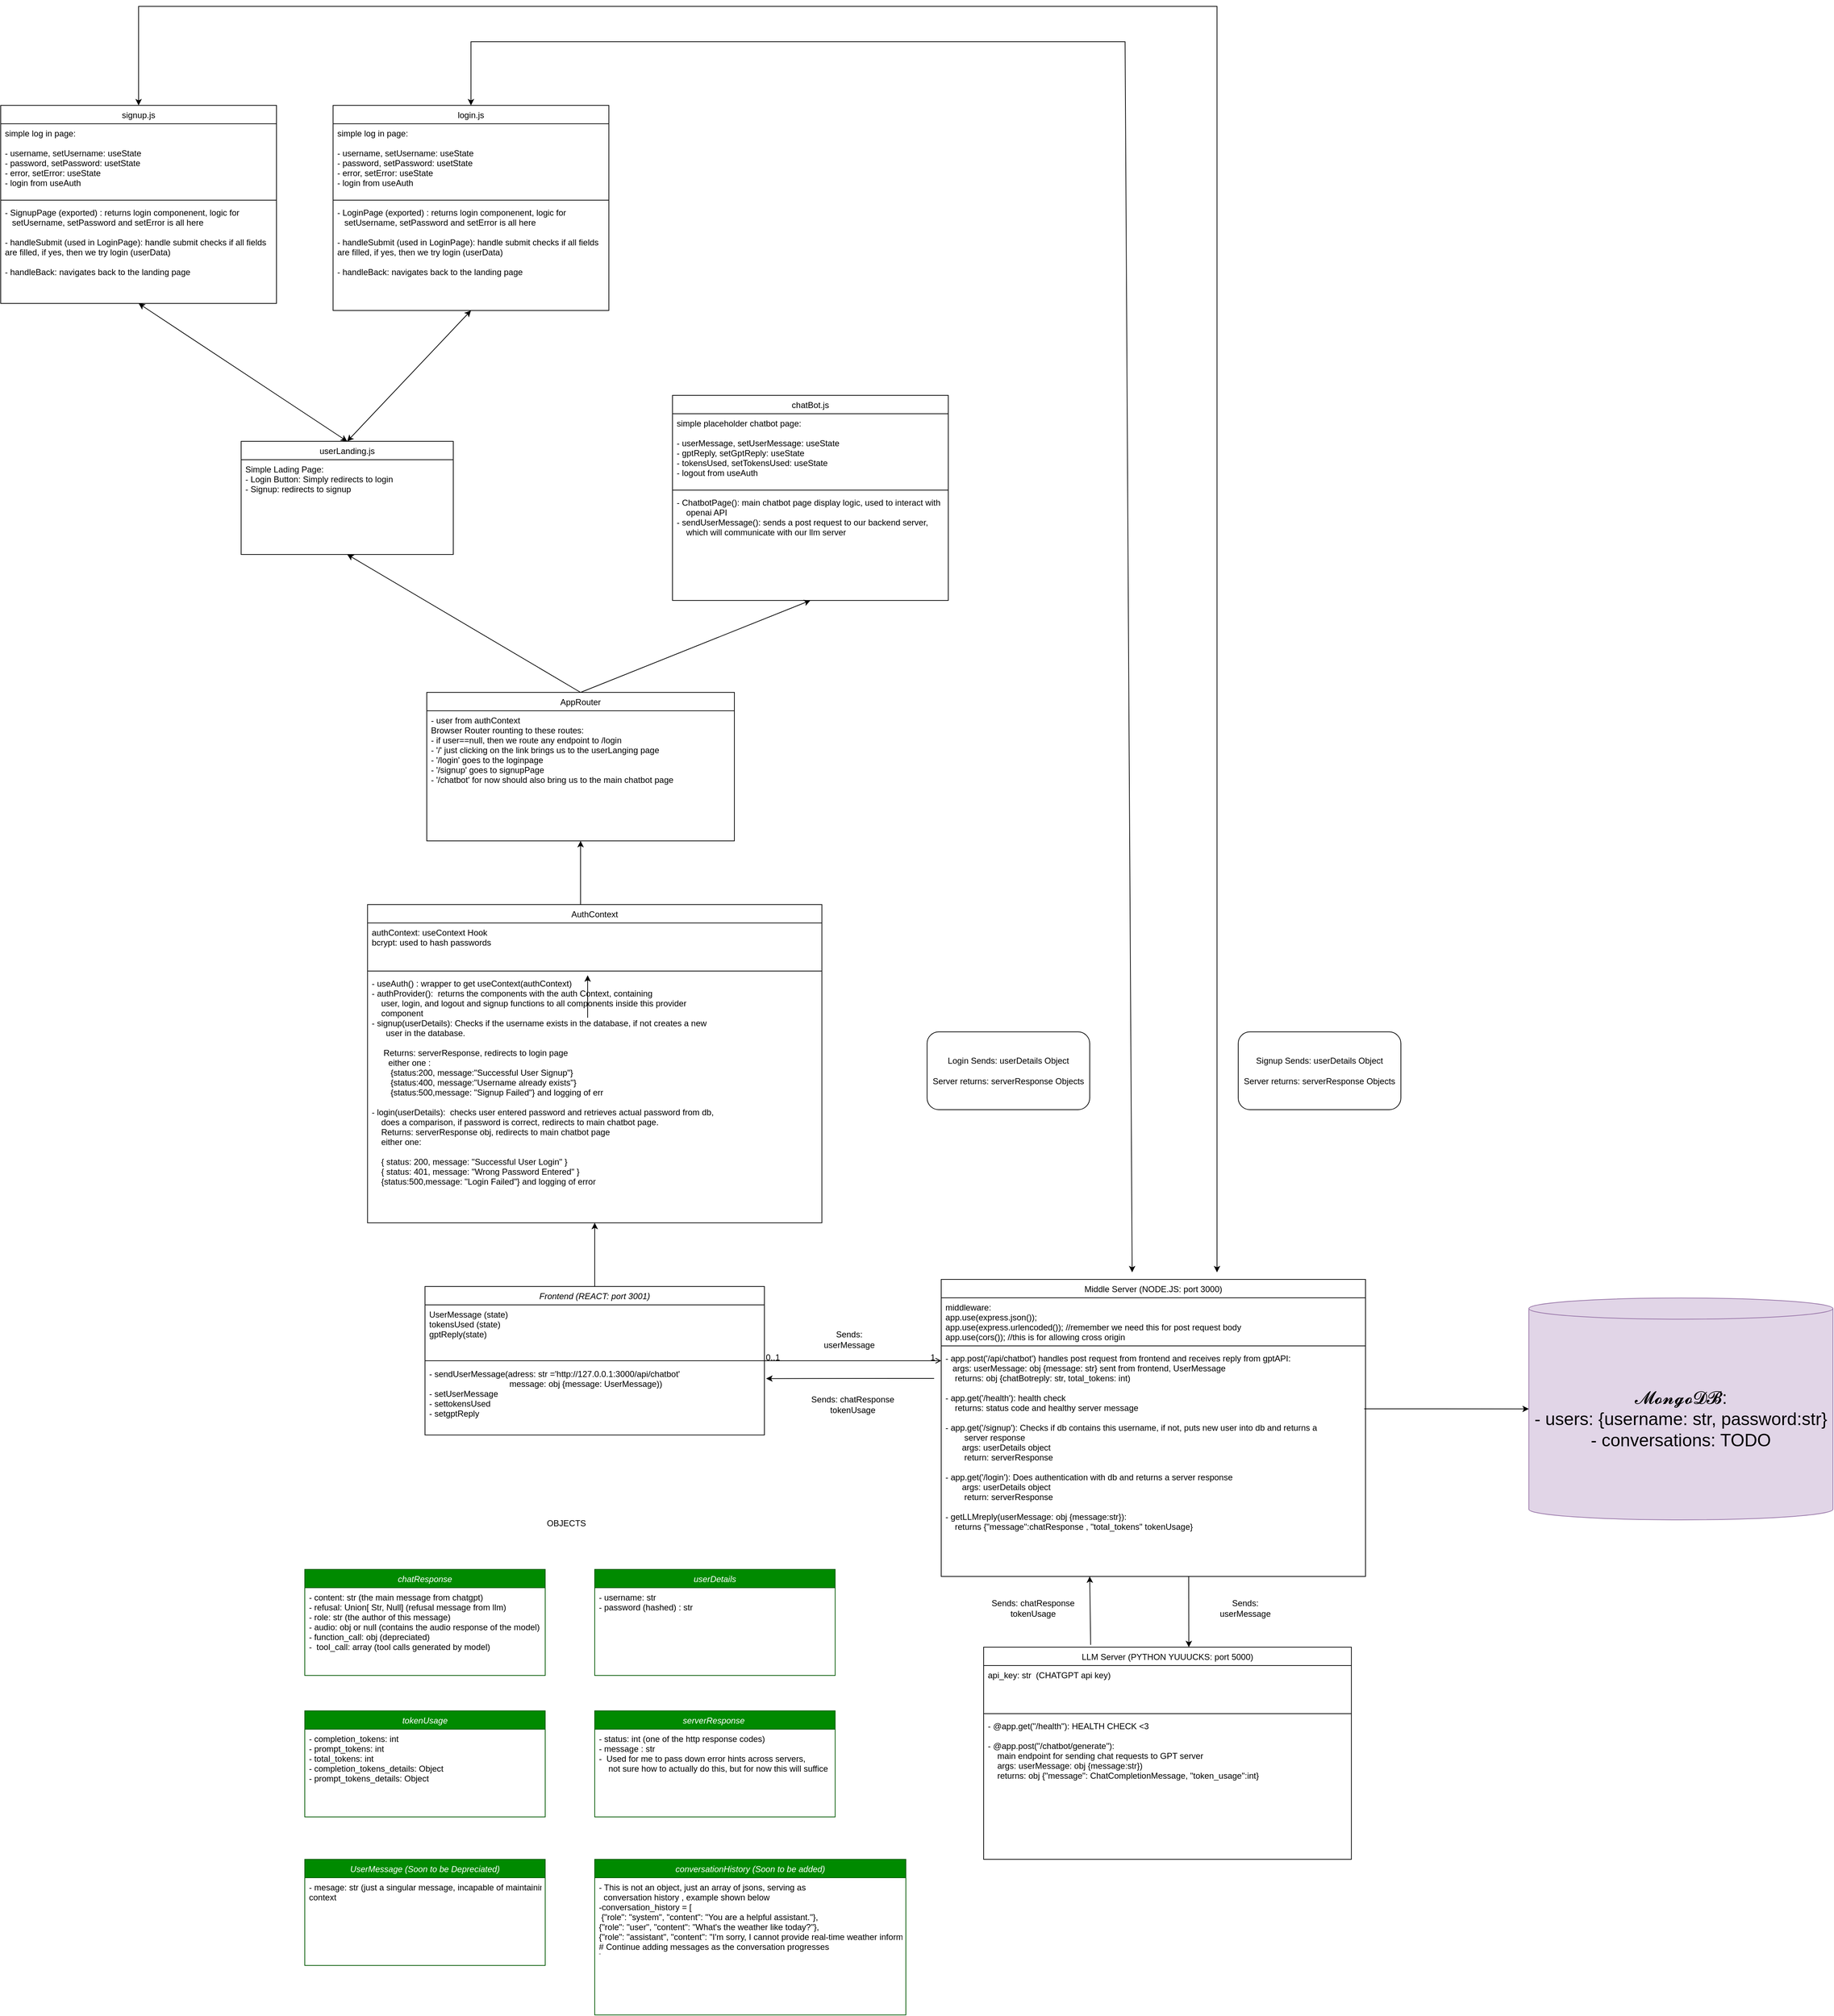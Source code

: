 <mxfile version="26.0.1">
  <diagram id="C5RBs43oDa-KdzZeNtuy" name="Page-1">
    <mxGraphModel dx="1623" dy="2864" grid="1" gridSize="10" guides="1" tooltips="1" connect="1" arrows="1" fold="1" page="1" pageScale="1" pageWidth="827" pageHeight="1169" math="0" shadow="0">
      <root>
        <mxCell id="WIyWlLk6GJQsqaUBKTNV-0" />
        <mxCell id="WIyWlLk6GJQsqaUBKTNV-1" parent="WIyWlLk6GJQsqaUBKTNV-0" />
        <mxCell id="zkfFHV4jXpPFQw0GAbJ--0" value="Frontend (REACT: port 3001)" style="swimlane;fontStyle=2;align=center;verticalAlign=top;childLayout=stackLayout;horizontal=1;startSize=26;horizontalStack=0;resizeParent=1;resizeLast=0;collapsible=1;marginBottom=0;rounded=0;shadow=0;strokeWidth=1;" parent="WIyWlLk6GJQsqaUBKTNV-1" vertex="1">
          <mxGeometry x="60" y="80" width="480" height="210" as="geometry">
            <mxRectangle x="230" y="140" width="160" height="26" as="alternateBounds" />
          </mxGeometry>
        </mxCell>
        <mxCell id="zkfFHV4jXpPFQw0GAbJ--1" value="UserMessage (state)&#xa;tokensUsed (state)&#xa;gptReply(state)&#xa;&#xa;" style="text;align=left;verticalAlign=top;spacingLeft=4;spacingRight=4;overflow=hidden;rotatable=0;points=[[0,0.5],[1,0.5]];portConstraint=eastwest;" parent="zkfFHV4jXpPFQw0GAbJ--0" vertex="1">
          <mxGeometry y="26" width="480" height="74" as="geometry" />
        </mxCell>
        <mxCell id="zkfFHV4jXpPFQw0GAbJ--4" value="" style="line;html=1;strokeWidth=1;align=left;verticalAlign=middle;spacingTop=-1;spacingLeft=3;spacingRight=3;rotatable=0;labelPosition=right;points=[];portConstraint=eastwest;" parent="zkfFHV4jXpPFQw0GAbJ--0" vertex="1">
          <mxGeometry y="100" width="480" height="10" as="geometry" />
        </mxCell>
        <mxCell id="zkfFHV4jXpPFQw0GAbJ--5" value="- sendUserMessage(adress: str =&#39;http://127.0.0.1:3000/api/chatbot&#39;    &#xa;                                  message: obj {message: UserMessage))&#xa;- setUserMessage&#xa;- settokensUsed&#xa;- setgptReply" style="text;align=left;verticalAlign=top;spacingLeft=4;spacingRight=4;overflow=hidden;rotatable=0;points=[[0,0.5],[1,0.5]];portConstraint=eastwest;" parent="zkfFHV4jXpPFQw0GAbJ--0" vertex="1">
          <mxGeometry y="110" width="480" height="100" as="geometry" />
        </mxCell>
        <mxCell id="zkfFHV4jXpPFQw0GAbJ--17" value="Middle Server (NODE.JS: port 3000)" style="swimlane;fontStyle=0;align=center;verticalAlign=top;childLayout=stackLayout;horizontal=1;startSize=26;horizontalStack=0;resizeParent=1;resizeLast=0;collapsible=1;marginBottom=0;rounded=0;shadow=0;strokeWidth=1;" parent="WIyWlLk6GJQsqaUBKTNV-1" vertex="1">
          <mxGeometry x="790" y="70" width="600" height="420" as="geometry">
            <mxRectangle x="550" y="140" width="160" height="26" as="alternateBounds" />
          </mxGeometry>
        </mxCell>
        <mxCell id="zkfFHV4jXpPFQw0GAbJ--18" value="middleware:&#xa;app.use(express.json());&#xa;app.use(express.urlencoded()); //remember we need this for post request body&#xa;app.use(cors()); //this is for allowing cross origin" style="text;align=left;verticalAlign=top;spacingLeft=4;spacingRight=4;overflow=hidden;rotatable=0;points=[[0,0.5],[1,0.5]];portConstraint=eastwest;" parent="zkfFHV4jXpPFQw0GAbJ--17" vertex="1">
          <mxGeometry y="26" width="600" height="64" as="geometry" />
        </mxCell>
        <mxCell id="zkfFHV4jXpPFQw0GAbJ--23" value="" style="line;html=1;strokeWidth=1;align=left;verticalAlign=middle;spacingTop=-1;spacingLeft=3;spacingRight=3;rotatable=0;labelPosition=right;points=[];portConstraint=eastwest;" parent="zkfFHV4jXpPFQw0GAbJ--17" vertex="1">
          <mxGeometry y="90" width="600" height="8" as="geometry" />
        </mxCell>
        <mxCell id="zkfFHV4jXpPFQw0GAbJ--24" value="- app.post(&#39;/api/chatbot&#39;) handles post request from frontend and receives reply from gptAPI:&#xa;   args: userMessage: obj {message: str} sent from frontend, UserMessage&#xa;    returns: obj {chatBotreply: str, total_tokens: int)&#xa;&#xa;- app.get(&#39;/health&#39;): health check&#xa;    returns: status code and healthy server message&#xa;&#xa;- app.get(&#39;/signup&#39;): Checks if db contains this username, if not, puts new user into db and returns a&#xa;        server response&#xa;       args: userDetails object&#xa;        return: serverResponse&#xa;&#xa;- app.get(&#39;/login&#39;): Does authentication with db and returns a server response&#xa;       args: userDetails object&#xa;        return: serverResponse&#xa;&#xa;- getLLMreply(userMessage: obj {message:str}):&#xa;    returns {&quot;message&quot;:chatResponse , &quot;total_tokens&quot; tokenUsage}&#xa;&#xa;&#xa;&#xa;&#xa;  &#xa;" style="text;align=left;verticalAlign=top;spacingLeft=4;spacingRight=4;overflow=hidden;rotatable=0;points=[[0,0.5],[1,0.5]];portConstraint=eastwest;" parent="zkfFHV4jXpPFQw0GAbJ--17" vertex="1">
          <mxGeometry y="98" width="600" height="322" as="geometry" />
        </mxCell>
        <mxCell id="zkfFHV4jXpPFQw0GAbJ--26" value="" style="endArrow=open;shadow=0;strokeWidth=1;rounded=0;curved=0;endFill=1;edgeStyle=elbowEdgeStyle;elbow=vertical;" parent="WIyWlLk6GJQsqaUBKTNV-1" source="zkfFHV4jXpPFQw0GAbJ--0" target="zkfFHV4jXpPFQw0GAbJ--17" edge="1">
          <mxGeometry x="0.5" y="41" relative="1" as="geometry">
            <mxPoint x="380" y="192" as="sourcePoint" />
            <mxPoint x="540" y="192" as="targetPoint" />
            <mxPoint x="-40" y="32" as="offset" />
          </mxGeometry>
        </mxCell>
        <mxCell id="zkfFHV4jXpPFQw0GAbJ--27" value="0..1" style="resizable=0;align=left;verticalAlign=bottom;labelBackgroundColor=none;fontSize=12;" parent="zkfFHV4jXpPFQw0GAbJ--26" connectable="0" vertex="1">
          <mxGeometry x="-1" relative="1" as="geometry">
            <mxPoint y="4" as="offset" />
          </mxGeometry>
        </mxCell>
        <mxCell id="zkfFHV4jXpPFQw0GAbJ--28" value="1" style="resizable=0;align=right;verticalAlign=bottom;labelBackgroundColor=none;fontSize=12;" parent="zkfFHV4jXpPFQw0GAbJ--26" connectable="0" vertex="1">
          <mxGeometry x="1" relative="1" as="geometry">
            <mxPoint x="-7" y="4" as="offset" />
          </mxGeometry>
        </mxCell>
        <mxCell id="Vb_wrgWzcp97lIyzkwiP-1" value="LLM Server (PYTHON YUUUCKS: port 5000)" style="swimlane;fontStyle=0;align=center;verticalAlign=top;childLayout=stackLayout;horizontal=1;startSize=26;horizontalStack=0;resizeParent=1;resizeLast=0;collapsible=1;marginBottom=0;rounded=0;shadow=0;strokeWidth=1;" parent="WIyWlLk6GJQsqaUBKTNV-1" vertex="1">
          <mxGeometry x="850" y="590" width="520" height="300" as="geometry">
            <mxRectangle x="550" y="140" width="160" height="26" as="alternateBounds" />
          </mxGeometry>
        </mxCell>
        <mxCell id="Vb_wrgWzcp97lIyzkwiP-2" value="api_key: str  (CHATGPT api key)" style="text;align=left;verticalAlign=top;spacingLeft=4;spacingRight=4;overflow=hidden;rotatable=0;points=[[0,0.5],[1,0.5]];portConstraint=eastwest;" parent="Vb_wrgWzcp97lIyzkwiP-1" vertex="1">
          <mxGeometry y="26" width="520" height="64" as="geometry" />
        </mxCell>
        <mxCell id="Vb_wrgWzcp97lIyzkwiP-3" value="" style="line;html=1;strokeWidth=1;align=left;verticalAlign=middle;spacingTop=-1;spacingLeft=3;spacingRight=3;rotatable=0;labelPosition=right;points=[];portConstraint=eastwest;" parent="Vb_wrgWzcp97lIyzkwiP-1" vertex="1">
          <mxGeometry y="90" width="520" height="8" as="geometry" />
        </mxCell>
        <mxCell id="Vb_wrgWzcp97lIyzkwiP-4" value="- @app.get(&quot;/health&quot;): HEALTH CHECK &lt;3&#xa;&#xa;- @app.post(&quot;/chatbot/generate&quot;):&#xa;    main endpoint for sending chat requests to GPT server&#xa;    args: userMessage: obj {message:str})&#xa;    returns: obj {&quot;message&quot;: ChatCompletionMessage, &quot;token_usage&quot;:int}    &#xa;&#xa;&#xa;&#xa;&#xa;&#xa;  &#xa;" style="text;align=left;verticalAlign=top;spacingLeft=4;spacingRight=4;overflow=hidden;rotatable=0;points=[[0,0.5],[1,0.5]];portConstraint=eastwest;" parent="Vb_wrgWzcp97lIyzkwiP-1" vertex="1">
          <mxGeometry y="98" width="520" height="172" as="geometry" />
        </mxCell>
        <mxCell id="Vb_wrgWzcp97lIyzkwiP-9" value="Sends: userMessage" style="text;html=1;align=center;verticalAlign=middle;whiteSpace=wrap;rounded=0;" parent="WIyWlLk6GJQsqaUBKTNV-1" vertex="1">
          <mxGeometry x="1190" y="520" width="60" height="30" as="geometry" />
        </mxCell>
        <mxCell id="Vb_wrgWzcp97lIyzkwiP-12" value="Sends: userMessage" style="text;html=1;align=center;verticalAlign=middle;whiteSpace=wrap;rounded=0;" parent="WIyWlLk6GJQsqaUBKTNV-1" vertex="1">
          <mxGeometry x="630" y="140" width="60" height="30" as="geometry" />
        </mxCell>
        <mxCell id="Vb_wrgWzcp97lIyzkwiP-13" value="" style="endArrow=classic;html=1;rounded=0;entryX=0.558;entryY=0;entryDx=0;entryDy=0;entryPerimeter=0;" parent="WIyWlLk6GJQsqaUBKTNV-1" target="Vb_wrgWzcp97lIyzkwiP-1" edge="1">
          <mxGeometry width="50" height="50" relative="1" as="geometry">
            <mxPoint x="1140" y="490" as="sourcePoint" />
            <mxPoint x="1100" y="450" as="targetPoint" />
          </mxGeometry>
        </mxCell>
        <mxCell id="Vb_wrgWzcp97lIyzkwiP-19" value="" style="endArrow=classic;html=1;rounded=0;entryX=1.005;entryY=0.202;entryDx=0;entryDy=0;entryPerimeter=0;" parent="WIyWlLk6GJQsqaUBKTNV-1" target="zkfFHV4jXpPFQw0GAbJ--5" edge="1">
          <mxGeometry width="50" height="50" relative="1" as="geometry">
            <mxPoint x="780" y="210" as="sourcePoint" />
            <mxPoint x="730" y="350" as="targetPoint" />
          </mxGeometry>
        </mxCell>
        <mxCell id="Vb_wrgWzcp97lIyzkwiP-20" value="Sends: chatResponse&lt;div&gt;tokenUsage&lt;/div&gt;" style="text;html=1;align=center;verticalAlign=middle;whiteSpace=wrap;rounded=0;" parent="WIyWlLk6GJQsqaUBKTNV-1" vertex="1">
          <mxGeometry x="595" y="232" width="140" height="30" as="geometry" />
        </mxCell>
        <mxCell id="Vb_wrgWzcp97lIyzkwiP-21" value="Sends: chatResponse&lt;div&gt;tokenUsage&lt;/div&gt;" style="text;html=1;align=center;verticalAlign=middle;whiteSpace=wrap;rounded=0;" parent="WIyWlLk6GJQsqaUBKTNV-1" vertex="1">
          <mxGeometry x="850" y="520" width="140" height="30" as="geometry" />
        </mxCell>
        <mxCell id="Vb_wrgWzcp97lIyzkwiP-26" value="chatResponse" style="swimlane;fontStyle=2;align=center;verticalAlign=top;childLayout=stackLayout;horizontal=1;startSize=26;horizontalStack=0;resizeParent=1;resizeLast=0;collapsible=1;marginBottom=0;rounded=0;shadow=0;strokeWidth=1;fillColor=#008a00;strokeColor=#005700;fontColor=#ffffff;" parent="WIyWlLk6GJQsqaUBKTNV-1" vertex="1">
          <mxGeometry x="-110" y="480" width="340" height="150" as="geometry">
            <mxRectangle x="230" y="140" width="160" height="26" as="alternateBounds" />
          </mxGeometry>
        </mxCell>
        <mxCell id="Vb_wrgWzcp97lIyzkwiP-27" value="- content: str (the main message from chatgpt)&#xa;- refusal: Union[ Str, Null] (refusal message from llm)&#xa;- role: str (the author of this message)&#xa;- audio: obj or null (contains the audio response of the model)&#xa;- function_call: obj (depreciated)&#xa;-  tool_call: array (tool calls generated by model)&#xa;" style="text;align=left;verticalAlign=top;spacingLeft=4;spacingRight=4;overflow=hidden;rotatable=0;points=[[0,0.5],[1,0.5]];portConstraint=eastwest;" parent="Vb_wrgWzcp97lIyzkwiP-26" vertex="1">
          <mxGeometry y="26" width="340" height="104" as="geometry" />
        </mxCell>
        <mxCell id="Vb_wrgWzcp97lIyzkwiP-31" value="tokenUsage" style="swimlane;fontStyle=2;align=center;verticalAlign=top;childLayout=stackLayout;horizontal=1;startSize=26;horizontalStack=0;resizeParent=1;resizeLast=0;collapsible=1;marginBottom=0;rounded=0;shadow=0;strokeWidth=1;fillColor=#008a00;fontColor=#ffffff;strokeColor=#005700;" parent="WIyWlLk6GJQsqaUBKTNV-1" vertex="1">
          <mxGeometry x="-110" y="680" width="340" height="150" as="geometry">
            <mxRectangle x="230" y="140" width="160" height="26" as="alternateBounds" />
          </mxGeometry>
        </mxCell>
        <mxCell id="Vb_wrgWzcp97lIyzkwiP-32" value="- completion_tokens: int&#xa;- prompt_tokens: int &#xa;- total_tokens: int &#xa;- completion_tokens_details: Object &#xa;- prompt_tokens_details: Object" style="text;align=left;verticalAlign=top;spacingLeft=4;spacingRight=4;overflow=hidden;rotatable=0;points=[[0,0.5],[1,0.5]];portConstraint=eastwest;" parent="Vb_wrgWzcp97lIyzkwiP-31" vertex="1">
          <mxGeometry y="26" width="340" height="104" as="geometry" />
        </mxCell>
        <mxCell id="fBdvFAAga73wvy6smDbQ-0" value="AuthContext" style="swimlane;fontStyle=0;align=center;verticalAlign=top;childLayout=stackLayout;horizontal=1;startSize=26;horizontalStack=0;resizeParent=1;resizeLast=0;collapsible=1;marginBottom=0;rounded=0;shadow=0;strokeWidth=1;" vertex="1" parent="WIyWlLk6GJQsqaUBKTNV-1">
          <mxGeometry x="-21.25" y="-460" width="642.5" height="450" as="geometry">
            <mxRectangle x="550" y="140" width="160" height="26" as="alternateBounds" />
          </mxGeometry>
        </mxCell>
        <mxCell id="fBdvFAAga73wvy6smDbQ-1" value="authContext: useContext Hook&#xa;bcrypt: used to hash passwords " style="text;align=left;verticalAlign=top;spacingLeft=4;spacingRight=4;overflow=hidden;rotatable=0;points=[[0,0.5],[1,0.5]];portConstraint=eastwest;" vertex="1" parent="fBdvFAAga73wvy6smDbQ-0">
          <mxGeometry y="26" width="642.5" height="64" as="geometry" />
        </mxCell>
        <mxCell id="fBdvFAAga73wvy6smDbQ-2" value="" style="line;html=1;strokeWidth=1;align=left;verticalAlign=middle;spacingTop=-1;spacingLeft=3;spacingRight=3;rotatable=0;labelPosition=right;points=[];portConstraint=eastwest;" vertex="1" parent="fBdvFAAga73wvy6smDbQ-0">
          <mxGeometry y="90" width="642.5" height="8" as="geometry" />
        </mxCell>
        <mxCell id="fBdvFAAga73wvy6smDbQ-3" value="- useAuth() : wrapper to get useContext(authContext)&#xa;- authProvider():  returns the components with the auth Context, containing&#xa;    user, login, and logout and signup functions to all components inside this provider &#xa;    component&#xa;- signup(userDetails): Checks if the username exists in the database, if not creates a new &#xa;      user in the database.&#xa;&#xa;     Returns: serverResponse, redirects to login page&#xa;       either one :&#xa;        {status:200, message:&quot;Successful User Signup&quot;}&#xa;        {status:400, message:&quot;Username already exists&quot;}&#xa;        {status:500,message: &quot;Signup Failed&quot;} and logging of err&#xa;&#xa;- login(userDetails):  checks user entered password and retrieves actual password from db, &#xa;    does a comparison, if password is correct, redirects to main chatbot page.&#xa;    Returns: serverResponse obj, redirects to main chatbot page&#xa;    either one:&#xa;&#xa;    { status: 200, message: &quot;Successful User Login&quot; }&#xa;      { status: 401, message: &quot;Wrong Password Entered&quot; }&#xa;      {status:500,message: &quot;Login Failed&quot;} and logging of error&#xa;&#xa;&#xa;" style="text;align=left;verticalAlign=top;spacingLeft=4;spacingRight=4;overflow=hidden;rotatable=0;points=[[0,0.5],[1,0.5]];portConstraint=eastwest;" vertex="1" parent="fBdvFAAga73wvy6smDbQ-0">
          <mxGeometry y="98" width="642.5" height="352" as="geometry" />
        </mxCell>
        <mxCell id="fBdvFAAga73wvy6smDbQ-4" value="AppRouter" style="swimlane;fontStyle=0;align=center;verticalAlign=top;childLayout=stackLayout;horizontal=1;startSize=26;horizontalStack=0;resizeParent=1;resizeLast=0;collapsible=1;marginBottom=0;rounded=0;shadow=0;strokeWidth=1;" vertex="1" parent="WIyWlLk6GJQsqaUBKTNV-1">
          <mxGeometry x="62.5" y="-760" width="435" height="210" as="geometry">
            <mxRectangle x="550" y="140" width="160" height="26" as="alternateBounds" />
          </mxGeometry>
        </mxCell>
        <mxCell id="fBdvFAAga73wvy6smDbQ-5" value="- user from authContext&#xa;Browser Router rounting to these routes:&#xa;- if user==null, then we route any endpoint to /login&#xa;- &#39;/&#39; just clicking on the link brings us to the userLanging page&#xa;- &#39;/login&#39; goes to the loginpage&#xa;- &#39;/signup&#39; goes to signupPage&#xa;- &#39;/chatbot&#39; for now should also bring us to the main chatbot page&#xa;" style="text;align=left;verticalAlign=top;spacingLeft=4;spacingRight=4;overflow=hidden;rotatable=0;points=[[0,0.5],[1,0.5]];portConstraint=eastwest;" vertex="1" parent="fBdvFAAga73wvy6smDbQ-4">
          <mxGeometry y="26" width="435" height="184" as="geometry" />
        </mxCell>
        <mxCell id="fBdvFAAga73wvy6smDbQ-8" value="" style="endArrow=classic;html=1;rounded=0;entryX=0.5;entryY=1;entryDx=0;entryDy=0;exitX=0.5;exitY=0;exitDx=0;exitDy=0;" edge="1" parent="WIyWlLk6GJQsqaUBKTNV-1" source="zkfFHV4jXpPFQw0GAbJ--0" target="fBdvFAAga73wvy6smDbQ-0">
          <mxGeometry width="50" height="50" relative="1" as="geometry">
            <mxPoint x="550" y="-200" as="sourcePoint" />
            <mxPoint x="600" y="-250" as="targetPoint" />
          </mxGeometry>
        </mxCell>
        <mxCell id="fBdvFAAga73wvy6smDbQ-11" value="login.js" style="swimlane;fontStyle=0;align=center;verticalAlign=top;childLayout=stackLayout;horizontal=1;startSize=26;horizontalStack=0;resizeParent=1;resizeLast=0;collapsible=1;marginBottom=0;rounded=0;shadow=0;strokeWidth=1;" vertex="1" parent="WIyWlLk6GJQsqaUBKTNV-1">
          <mxGeometry x="-70" y="-1590" width="390" height="290" as="geometry">
            <mxRectangle x="550" y="140" width="160" height="26" as="alternateBounds" />
          </mxGeometry>
        </mxCell>
        <mxCell id="fBdvFAAga73wvy6smDbQ-13" value="simple log in page:&#xa;&#xa;- username, setUsername: useState&#xa;- password, setPassword: usetState&#xa;- error, setError: useState&#xa;- login from useAuth " style="text;align=left;verticalAlign=top;spacingLeft=4;spacingRight=4;overflow=hidden;rotatable=0;points=[[0,0.5],[1,0.5]];portConstraint=eastwest;" vertex="1" parent="fBdvFAAga73wvy6smDbQ-11">
          <mxGeometry y="26" width="390" height="104" as="geometry" />
        </mxCell>
        <mxCell id="fBdvFAAga73wvy6smDbQ-14" value="" style="line;html=1;strokeWidth=1;align=left;verticalAlign=middle;spacingTop=-1;spacingLeft=3;spacingRight=3;rotatable=0;labelPosition=right;points=[];portConstraint=eastwest;" vertex="1" parent="fBdvFAAga73wvy6smDbQ-11">
          <mxGeometry y="130" width="390" height="8" as="geometry" />
        </mxCell>
        <mxCell id="fBdvFAAga73wvy6smDbQ-15" value="- LoginPage (exported) : returns login componenent, logic for &#xa;   setUsername, setPassword and setError is all here&#xa;&#xa;- handleSubmit (used in LoginPage): handle submit checks if all fields &#xa;  are filled, if yes, then we try login (userData)&#xa;&#xa;- handleBack: navigates back to the landing page&#xa;&#xa;" style="text;align=left;verticalAlign=top;spacingLeft=4;spacingRight=4;overflow=hidden;rotatable=0;points=[[0,0.5],[1,0.5]];portConstraint=eastwest;" vertex="1" parent="fBdvFAAga73wvy6smDbQ-11">
          <mxGeometry y="138" width="390" height="138" as="geometry" />
        </mxCell>
        <mxCell id="fBdvFAAga73wvy6smDbQ-16" value="chatBot.js" style="swimlane;fontStyle=0;align=center;verticalAlign=top;childLayout=stackLayout;horizontal=1;startSize=26;horizontalStack=0;resizeParent=1;resizeLast=0;collapsible=1;marginBottom=0;rounded=0;shadow=0;strokeWidth=1;" vertex="1" parent="WIyWlLk6GJQsqaUBKTNV-1">
          <mxGeometry x="410" y="-1180" width="390" height="290" as="geometry">
            <mxRectangle x="550" y="140" width="160" height="26" as="alternateBounds" />
          </mxGeometry>
        </mxCell>
        <mxCell id="fBdvFAAga73wvy6smDbQ-18" value="simple placeholder chatbot page:&#xa;&#xa;- userMessage, setUserMessage: useState&#xa;- gptReply, setGptReply: useState&#xa;- tokensUsed, setTokensUsed: useState&#xa;- logout from useAuth " style="text;align=left;verticalAlign=top;spacingLeft=4;spacingRight=4;overflow=hidden;rotatable=0;points=[[0,0.5],[1,0.5]];portConstraint=eastwest;" vertex="1" parent="fBdvFAAga73wvy6smDbQ-16">
          <mxGeometry y="26" width="390" height="104" as="geometry" />
        </mxCell>
        <mxCell id="fBdvFAAga73wvy6smDbQ-19" value="" style="line;html=1;strokeWidth=1;align=left;verticalAlign=middle;spacingTop=-1;spacingLeft=3;spacingRight=3;rotatable=0;labelPosition=right;points=[];portConstraint=eastwest;" vertex="1" parent="fBdvFAAga73wvy6smDbQ-16">
          <mxGeometry y="130" width="390" height="8" as="geometry" />
        </mxCell>
        <mxCell id="fBdvFAAga73wvy6smDbQ-20" value="- ChatbotPage(): main chatbot page display logic, used to interact with &#xa;    openai API&#xa;- sendUserMessage(): sends a post request to our backend server, &#xa;    which will communicate with our llm server" style="text;align=left;verticalAlign=top;spacingLeft=4;spacingRight=4;overflow=hidden;rotatable=0;points=[[0,0.5],[1,0.5]];portConstraint=eastwest;" vertex="1" parent="fBdvFAAga73wvy6smDbQ-16">
          <mxGeometry y="138" width="390" height="146" as="geometry" />
        </mxCell>
        <mxCell id="fBdvFAAga73wvy6smDbQ-21" value="" style="endArrow=classic;html=1;rounded=0;entryX=0.5;entryY=1;entryDx=0;entryDy=0;exitX=0.5;exitY=0;exitDx=0;exitDy=0;" edge="1" parent="WIyWlLk6GJQsqaUBKTNV-1" source="fBdvFAAga73wvy6smDbQ-4" target="fBdvFAAga73wvy6smDbQ-16">
          <mxGeometry width="50" height="50" relative="1" as="geometry">
            <mxPoint x="715" y="-770" as="sourcePoint" />
            <mxPoint x="390.67" y="-900" as="targetPoint" />
          </mxGeometry>
        </mxCell>
        <mxCell id="fBdvFAAga73wvy6smDbQ-22" value="OBJECTS" style="text;html=1;align=center;verticalAlign=middle;whiteSpace=wrap;rounded=0;" vertex="1" parent="WIyWlLk6GJQsqaUBKTNV-1">
          <mxGeometry x="230" y="400" width="60" height="30" as="geometry" />
        </mxCell>
        <mxCell id="fBdvFAAga73wvy6smDbQ-23" value="userDetails" style="swimlane;fontStyle=2;align=center;verticalAlign=top;childLayout=stackLayout;horizontal=1;startSize=26;horizontalStack=0;resizeParent=1;resizeLast=0;collapsible=1;marginBottom=0;rounded=0;shadow=0;strokeWidth=1;fillColor=#008a00;fontColor=#ffffff;strokeColor=#005700;" vertex="1" parent="WIyWlLk6GJQsqaUBKTNV-1">
          <mxGeometry x="300" y="480" width="340" height="150" as="geometry">
            <mxRectangle x="230" y="140" width="160" height="26" as="alternateBounds" />
          </mxGeometry>
        </mxCell>
        <mxCell id="fBdvFAAga73wvy6smDbQ-24" value="- username: str&#xa;- password (hashed) : str " style="text;align=left;verticalAlign=top;spacingLeft=4;spacingRight=4;overflow=hidden;rotatable=0;points=[[0,0.5],[1,0.5]];portConstraint=eastwest;" vertex="1" parent="fBdvFAAga73wvy6smDbQ-23">
          <mxGeometry y="26" width="340" height="104" as="geometry" />
        </mxCell>
        <mxCell id="fBdvFAAga73wvy6smDbQ-25" value="signup.js" style="swimlane;fontStyle=0;align=center;verticalAlign=top;childLayout=stackLayout;horizontal=1;startSize=26;horizontalStack=0;resizeParent=1;resizeLast=0;collapsible=1;marginBottom=0;rounded=0;shadow=0;strokeWidth=1;" vertex="1" parent="WIyWlLk6GJQsqaUBKTNV-1">
          <mxGeometry x="-540" y="-1590" width="390" height="280" as="geometry">
            <mxRectangle x="550" y="140" width="160" height="26" as="alternateBounds" />
          </mxGeometry>
        </mxCell>
        <mxCell id="fBdvFAAga73wvy6smDbQ-27" value="simple log in page:&#xa;&#xa;- username, setUsername: useState&#xa;- password, setPassword: usetState&#xa;- error, setError: useState&#xa;- login from useAuth " style="text;align=left;verticalAlign=top;spacingLeft=4;spacingRight=4;overflow=hidden;rotatable=0;points=[[0,0.5],[1,0.5]];portConstraint=eastwest;" vertex="1" parent="fBdvFAAga73wvy6smDbQ-25">
          <mxGeometry y="26" width="390" height="104" as="geometry" />
        </mxCell>
        <mxCell id="fBdvFAAga73wvy6smDbQ-28" value="" style="line;html=1;strokeWidth=1;align=left;verticalAlign=middle;spacingTop=-1;spacingLeft=3;spacingRight=3;rotatable=0;labelPosition=right;points=[];portConstraint=eastwest;" vertex="1" parent="fBdvFAAga73wvy6smDbQ-25">
          <mxGeometry y="130" width="390" height="8" as="geometry" />
        </mxCell>
        <mxCell id="fBdvFAAga73wvy6smDbQ-29" value="- SignupPage (exported) : returns login componenent, logic for &#xa;   setUsername, setPassword and setError is all here&#xa;&#xa;- handleSubmit (used in LoginPage): handle submit checks if all fields &#xa;  are filled, if yes, then we try login (userData)&#xa;&#xa;- handleBack: navigates back to the landing page&#xa;&#xa;" style="text;align=left;verticalAlign=top;spacingLeft=4;spacingRight=4;overflow=hidden;rotatable=0;points=[[0,0.5],[1,0.5]];portConstraint=eastwest;" vertex="1" parent="fBdvFAAga73wvy6smDbQ-25">
          <mxGeometry y="138" width="390" height="138" as="geometry" />
        </mxCell>
        <mxCell id="fBdvFAAga73wvy6smDbQ-9" value="" style="endArrow=classic;html=1;rounded=0;" edge="1" parent="WIyWlLk6GJQsqaUBKTNV-1">
          <mxGeometry width="50" height="50" relative="1" as="geometry">
            <mxPoint x="290" y="-300" as="sourcePoint" />
            <mxPoint x="290" y="-360" as="targetPoint" />
          </mxGeometry>
        </mxCell>
        <mxCell id="fBdvFAAga73wvy6smDbQ-30" value="serverResponse " style="swimlane;fontStyle=2;align=center;verticalAlign=top;childLayout=stackLayout;horizontal=1;startSize=26;horizontalStack=0;resizeParent=1;resizeLast=0;collapsible=1;marginBottom=0;rounded=0;shadow=0;strokeWidth=1;fillColor=#008a00;fontColor=#ffffff;strokeColor=#005700;" vertex="1" parent="WIyWlLk6GJQsqaUBKTNV-1">
          <mxGeometry x="300" y="680" width="340" height="150" as="geometry">
            <mxRectangle x="230" y="140" width="160" height="26" as="alternateBounds" />
          </mxGeometry>
        </mxCell>
        <mxCell id="fBdvFAAga73wvy6smDbQ-31" value="- status: int (one of the http response codes)&#xa;- message : str &#xa;-  Used for me to pass down error hints across servers, &#xa;    not sure how to actually do this, but for now this will suffice&#xa;" style="text;align=left;verticalAlign=top;spacingLeft=4;spacingRight=4;overflow=hidden;rotatable=0;points=[[0,0.5],[1,0.5]];portConstraint=eastwest;" vertex="1" parent="fBdvFAAga73wvy6smDbQ-30">
          <mxGeometry y="26" width="340" height="104" as="geometry" />
        </mxCell>
        <mxCell id="fBdvFAAga73wvy6smDbQ-32" value="" style="endArrow=classic;html=1;rounded=0;exitX=0.5;exitY=0;exitDx=0;exitDy=0;entryX=0.5;entryY=1;entryDx=0;entryDy=0;" edge="1" parent="WIyWlLk6GJQsqaUBKTNV-1" source="fBdvFAAga73wvy6smDbQ-4" target="fBdvFAAga73wvy6smDbQ-35">
          <mxGeometry width="50" height="50" relative="1" as="geometry">
            <mxPoint x="4.33" y="-740" as="sourcePoint" />
            <mxPoint x="-40" y="-880" as="targetPoint" />
          </mxGeometry>
        </mxCell>
        <mxCell id="fBdvFAAga73wvy6smDbQ-33" value="" style="endArrow=classic;html=1;rounded=0;entryX=0.5;entryY=1;entryDx=0;entryDy=0;exitX=0.5;exitY=0;exitDx=0;exitDy=0;" edge="1" parent="WIyWlLk6GJQsqaUBKTNV-1">
          <mxGeometry width="50" height="50" relative="1" as="geometry">
            <mxPoint x="280" y="-460" as="sourcePoint" />
            <mxPoint x="280" y="-550" as="targetPoint" />
          </mxGeometry>
        </mxCell>
        <mxCell id="fBdvFAAga73wvy6smDbQ-35" value="userLanding.js" style="swimlane;fontStyle=0;align=center;verticalAlign=top;childLayout=stackLayout;horizontal=1;startSize=26;horizontalStack=0;resizeParent=1;resizeLast=0;collapsible=1;marginBottom=0;rounded=0;shadow=0;strokeWidth=1;" vertex="1" parent="WIyWlLk6GJQsqaUBKTNV-1">
          <mxGeometry x="-200" y="-1115" width="300" height="160" as="geometry">
            <mxRectangle x="550" y="140" width="160" height="26" as="alternateBounds" />
          </mxGeometry>
        </mxCell>
        <mxCell id="fBdvFAAga73wvy6smDbQ-36" value="Simple Lading Page:&#xa;- Login Button: Simply redirects to login&#xa;- Signup: redirects to signup" style="text;align=left;verticalAlign=top;spacingLeft=4;spacingRight=4;overflow=hidden;rotatable=0;points=[[0,0.5],[1,0.5]];portConstraint=eastwest;" vertex="1" parent="fBdvFAAga73wvy6smDbQ-35">
          <mxGeometry y="26" width="300" height="134" as="geometry" />
        </mxCell>
        <mxCell id="fBdvFAAga73wvy6smDbQ-39" value="" style="endArrow=classic;startArrow=classic;html=1;rounded=0;exitX=0.5;exitY=0;exitDx=0;exitDy=0;entryX=0.5;entryY=1;entryDx=0;entryDy=0;" edge="1" parent="WIyWlLk6GJQsqaUBKTNV-1" source="fBdvFAAga73wvy6smDbQ-35" target="fBdvFAAga73wvy6smDbQ-11">
          <mxGeometry width="50" height="50" relative="1" as="geometry">
            <mxPoint y="-1180" as="sourcePoint" />
            <mxPoint x="50" y="-1230" as="targetPoint" />
          </mxGeometry>
        </mxCell>
        <mxCell id="fBdvFAAga73wvy6smDbQ-40" value="" style="endArrow=classic;startArrow=classic;html=1;rounded=0;exitX=0.5;exitY=0;exitDx=0;exitDy=0;entryX=0.5;entryY=1;entryDx=0;entryDy=0;" edge="1" parent="WIyWlLk6GJQsqaUBKTNV-1" source="fBdvFAAga73wvy6smDbQ-35" target="fBdvFAAga73wvy6smDbQ-25">
          <mxGeometry width="50" height="50" relative="1" as="geometry">
            <mxPoint x="-270" y="-1095" as="sourcePoint" />
            <mxPoint x="-95" y="-1280" as="targetPoint" />
          </mxGeometry>
        </mxCell>
        <mxCell id="fBdvFAAga73wvy6smDbQ-41" value="" style="endArrow=classic;startArrow=classic;html=1;rounded=0;exitX=0.5;exitY=0;exitDx=0;exitDy=0;" edge="1" parent="WIyWlLk6GJQsqaUBKTNV-1" source="fBdvFAAga73wvy6smDbQ-25">
          <mxGeometry width="50" height="50" relative="1" as="geometry">
            <mxPoint x="-348" y="-1590" as="sourcePoint" />
            <mxPoint x="1180" y="60" as="targetPoint" />
            <Array as="points">
              <mxPoint x="-345" y="-1730" />
              <mxPoint x="1180" y="-1730" />
            </Array>
          </mxGeometry>
        </mxCell>
        <mxCell id="fBdvFAAga73wvy6smDbQ-42" value="" style="endArrow=classic;html=1;rounded=0;exitX=0.997;exitY=0.264;exitDx=0;exitDy=0;entryX=0;entryY=0.5;entryDx=0;entryDy=0;entryPerimeter=0;exitPerimeter=0;" edge="1" parent="WIyWlLk6GJQsqaUBKTNV-1" source="zkfFHV4jXpPFQw0GAbJ--24" target="fBdvFAAga73wvy6smDbQ-43">
          <mxGeometry width="50" height="50" relative="1" as="geometry">
            <mxPoint x="1430" y="210" as="sourcePoint" />
            <mxPoint x="1490" y="254" as="targetPoint" />
          </mxGeometry>
        </mxCell>
        <mxCell id="fBdvFAAga73wvy6smDbQ-43" value="&lt;font style=&quot;font-size: 25px;&quot;&gt;𝓜𝓸𝓷𝓰𝓸𝓓𝓑:&lt;/font&gt;&lt;div&gt;&lt;font style=&quot;font-size: 25px;&quot;&gt;- users: {username: str, password:str}&lt;/font&gt;&lt;/div&gt;&lt;div&gt;&lt;font style=&quot;font-size: 25px;&quot;&gt;- conversations: TODO&lt;/font&gt;&lt;/div&gt;" style="shape=cylinder3;whiteSpace=wrap;html=1;boundedLbl=1;backgroundOutline=1;size=15;align=center;fillColor=#e1d5e7;strokeColor=#9673a6;" vertex="1" parent="WIyWlLk6GJQsqaUBKTNV-1">
          <mxGeometry x="1621" y="96.25" width="430" height="313.75" as="geometry" />
        </mxCell>
        <mxCell id="fBdvFAAga73wvy6smDbQ-46" value="" style="endArrow=classic;startArrow=classic;html=1;rounded=0;exitX=0.5;exitY=0;exitDx=0;exitDy=0;" edge="1" parent="WIyWlLk6GJQsqaUBKTNV-1" source="fBdvFAAga73wvy6smDbQ-11">
          <mxGeometry width="50" height="50" relative="1" as="geometry">
            <mxPoint x="120" y="-1590" as="sourcePoint" />
            <mxPoint x="1060" y="60" as="targetPoint" />
            <Array as="points">
              <mxPoint x="125" y="-1680" />
              <mxPoint x="1050" y="-1680" />
            </Array>
          </mxGeometry>
        </mxCell>
        <mxCell id="fBdvFAAga73wvy6smDbQ-51" value="Login Sends: userDetails Object&lt;div&gt;&lt;br&gt;&lt;/div&gt;&lt;div&gt;Server returns: serverResponse Objects&lt;/div&gt;" style="rounded=1;whiteSpace=wrap;html=1;" vertex="1" parent="WIyWlLk6GJQsqaUBKTNV-1">
          <mxGeometry x="770" y="-280" width="230" height="110" as="geometry" />
        </mxCell>
        <mxCell id="fBdvFAAga73wvy6smDbQ-52" value="Signup Sends: userDetails Object&lt;div&gt;&lt;br&gt;&lt;/div&gt;&lt;div&gt;Server returns: serverResponse Objects&lt;/div&gt;" style="rounded=1;whiteSpace=wrap;html=1;" vertex="1" parent="WIyWlLk6GJQsqaUBKTNV-1">
          <mxGeometry x="1210" y="-280" width="230" height="110" as="geometry" />
        </mxCell>
        <mxCell id="fBdvFAAga73wvy6smDbQ-54" value="" style="endArrow=classic;html=1;rounded=0;exitX=0.291;exitY=-0.011;exitDx=0;exitDy=0;exitPerimeter=0;" edge="1" parent="WIyWlLk6GJQsqaUBKTNV-1" source="Vb_wrgWzcp97lIyzkwiP-1">
          <mxGeometry width="50" height="50" relative="1" as="geometry">
            <mxPoint x="1000" y="580" as="sourcePoint" />
            <mxPoint x="1000" y="490" as="targetPoint" />
          </mxGeometry>
        </mxCell>
        <mxCell id="fBdvFAAga73wvy6smDbQ-55" value="UserMessage (Soon to be Depreciated)" style="swimlane;fontStyle=2;align=center;verticalAlign=top;childLayout=stackLayout;horizontal=1;startSize=26;horizontalStack=0;resizeParent=1;resizeLast=0;collapsible=1;marginBottom=0;rounded=0;shadow=0;strokeWidth=1;fillColor=#008a00;strokeColor=#005700;fontColor=#ffffff;" vertex="1" parent="WIyWlLk6GJQsqaUBKTNV-1">
          <mxGeometry x="-110" y="890" width="340" height="150" as="geometry">
            <mxRectangle x="230" y="140" width="160" height="26" as="alternateBounds" />
          </mxGeometry>
        </mxCell>
        <mxCell id="fBdvFAAga73wvy6smDbQ-56" value="- mesage: str (just a singular message, incapable of maintaining&#xa;context" style="text;align=left;verticalAlign=top;spacingLeft=4;spacingRight=4;overflow=hidden;rotatable=0;points=[[0,0.5],[1,0.5]];portConstraint=eastwest;" vertex="1" parent="fBdvFAAga73wvy6smDbQ-55">
          <mxGeometry y="26" width="340" height="104" as="geometry" />
        </mxCell>
        <mxCell id="fBdvFAAga73wvy6smDbQ-57" value="conversationHistory (Soon to be added)" style="swimlane;fontStyle=2;align=center;verticalAlign=top;childLayout=stackLayout;horizontal=1;startSize=26;horizontalStack=0;resizeParent=1;resizeLast=0;collapsible=1;marginBottom=0;rounded=0;shadow=0;strokeWidth=1;fillColor=#008a00;strokeColor=#005700;fontColor=#ffffff;" vertex="1" parent="WIyWlLk6GJQsqaUBKTNV-1">
          <mxGeometry x="300" y="890" width="440" height="220" as="geometry">
            <mxRectangle x="230" y="140" width="160" height="26" as="alternateBounds" />
          </mxGeometry>
        </mxCell>
        <mxCell id="fBdvFAAga73wvy6smDbQ-58" value="- This is not an object, just an array of jsons, serving as&#xa;  conversation history , example shown below&#xa;-conversation_history = [ &#xa; {&quot;role&quot;: &quot;system&quot;, &quot;content&quot;: &quot;You are a helpful assistant.&quot;},&#xa;    {&quot;role&quot;: &quot;user&quot;, &quot;content&quot;: &quot;What&#39;s the weather like today?&quot;},&#xa;    {&quot;role&quot;: &quot;assistant&quot;, &quot;content&quot;: &quot;I&#39;m sorry, I cannot provide real-time weather information.&quot;},&#xa;    # Continue adding messages as the conversation progresses&#xa;]" style="text;align=left;verticalAlign=top;spacingLeft=4;spacingRight=4;overflow=hidden;rotatable=0;points=[[0,0.5],[1,0.5]];portConstraint=eastwest;" vertex="1" parent="fBdvFAAga73wvy6smDbQ-57">
          <mxGeometry y="26" width="440" height="104" as="geometry" />
        </mxCell>
      </root>
    </mxGraphModel>
  </diagram>
</mxfile>
